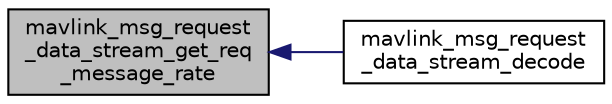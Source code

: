 digraph "mavlink_msg_request_data_stream_get_req_message_rate"
{
 // INTERACTIVE_SVG=YES
  edge [fontname="Helvetica",fontsize="10",labelfontname="Helvetica",labelfontsize="10"];
  node [fontname="Helvetica",fontsize="10",shape=record];
  rankdir="LR";
  Node1 [label="mavlink_msg_request\l_data_stream_get_req\l_message_rate",height=0.2,width=0.4,color="black", fillcolor="grey75", style="filled" fontcolor="black"];
  Node1 -> Node2 [dir="back",color="midnightblue",fontsize="10",style="solid",fontname="Helvetica"];
  Node2 [label="mavlink_msg_request\l_data_stream_decode",height=0.2,width=0.4,color="black", fillcolor="white", style="filled",URL="$v1_80_2common_2mavlink__msg__request__data__stream_8h.html#af8bfc73e0e6187f3562eb1fc33d93e33",tooltip="Decode a request_data_stream message into a struct. "];
}
